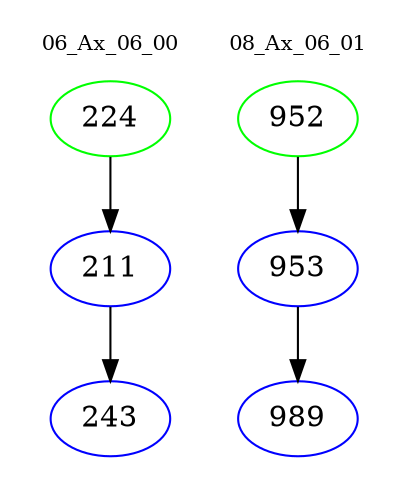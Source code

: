 digraph{
subgraph cluster_0 {
color = white
label = "06_Ax_06_00";
fontsize=10;
T0_224 [label="224", color="green"]
T0_224 -> T0_211 [color="black"]
T0_211 [label="211", color="blue"]
T0_211 -> T0_243 [color="black"]
T0_243 [label="243", color="blue"]
}
subgraph cluster_1 {
color = white
label = "08_Ax_06_01";
fontsize=10;
T1_952 [label="952", color="green"]
T1_952 -> T1_953 [color="black"]
T1_953 [label="953", color="blue"]
T1_953 -> T1_989 [color="black"]
T1_989 [label="989", color="blue"]
}
}
